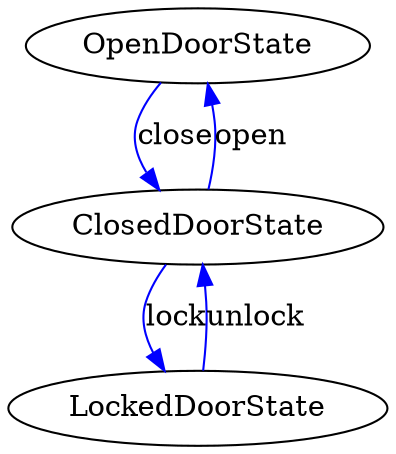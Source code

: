 digraph _djsharman_examples_statemachinesDoor {
"OpenDoorState" -> "ClosedDoorState" [ color=blue, label = "close"];
"ClosedDoorState" -> "OpenDoorState" [ color=blue, label = "open"];
"ClosedDoorState" -> "LockedDoorState" [ color=blue, label = "lock"];
"LockedDoorState" -> "ClosedDoorState" [ color=blue, label = "unlock"];
}
